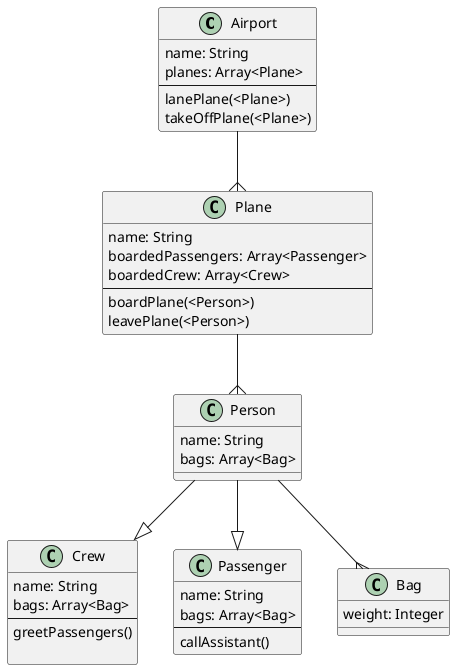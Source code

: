 @startuml name Airports

class Airport{
    name: String
    planes: Array<Plane>
    ---
    lanePlane(<Plane>)
    takeOffPlane(<Plane>)
}

class Plane{
    name: String
    boardedPassengers: Array<Passenger>
    boardedCrew: Array<Crew>
    ---
    boardPlane(<Person>)
    leavePlane(<Person>)
}

class Person{
    name: String
    bags: Array<Bag>
}

class Crew{
    name: String
    bags: Array<Bag>
    ---
    greetPassengers()

}

class Passenger{
    name: String
    bags: Array<Bag>
    ---
    callAssistant()
}

class Bag{
    weight: Integer


}

Airport --{Plane
Plane --{Person
Person --{Bag
Person --|> Passenger
Person --|> Crew


@enduml